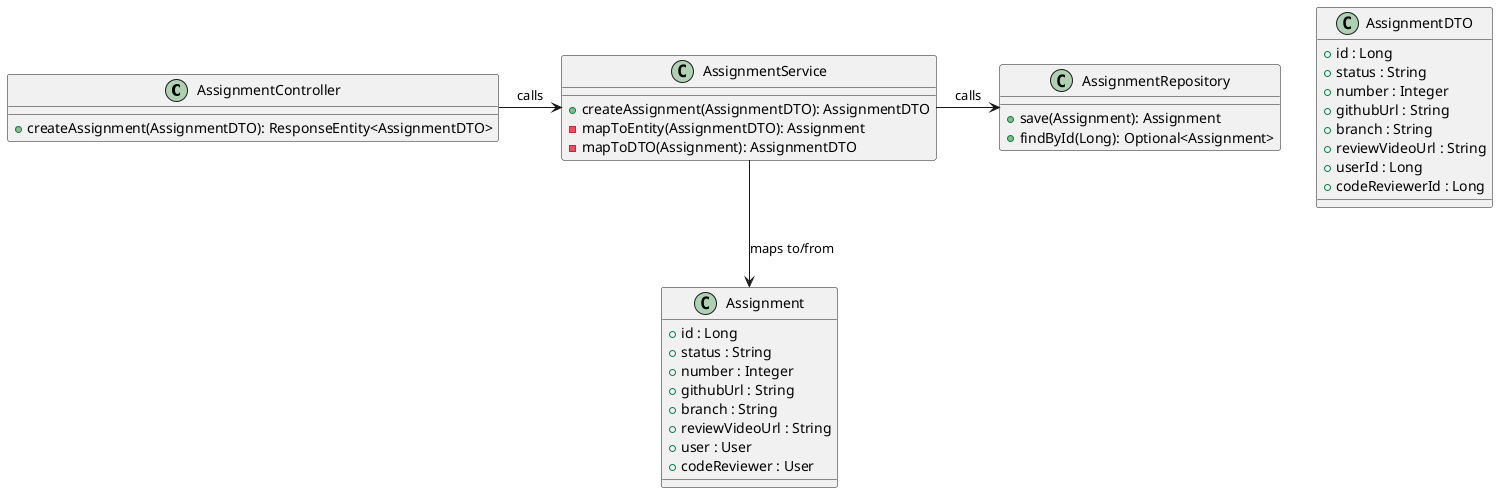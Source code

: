 @startuml
class AssignmentController {
    +createAssignment(AssignmentDTO): ResponseEntity<AssignmentDTO>
}

class AssignmentService {
    +createAssignment(AssignmentDTO): AssignmentDTO
    -mapToEntity(AssignmentDTO): Assignment
    -mapToDTO(Assignment): AssignmentDTO
}

class AssignmentRepository {
    +save(Assignment): Assignment
    +findById(Long): Optional<Assignment>
}

class Assignment {
    +id : Long
    +status : String
    +number : Integer
    +githubUrl : String
    +branch : String
    +reviewVideoUrl : String
    +user : User
    +codeReviewer : User
}

class AssignmentDTO {
    +id : Long
    +status : String
    +number : Integer
    +githubUrl : String
    +branch : String
    +reviewVideoUrl : String
    +userId : Long
    +codeReviewerId : Long
}

AssignmentController -> AssignmentService : calls
AssignmentService -> AssignmentRepository : calls
AssignmentService --> Assignment : maps to/from
@enduml